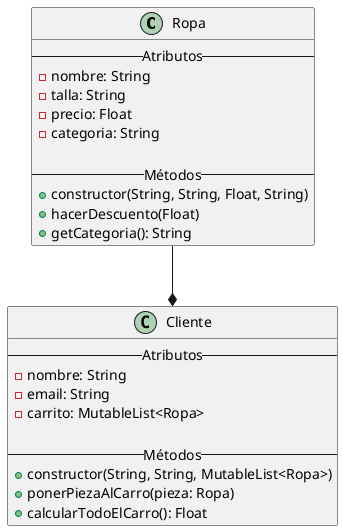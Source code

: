 @startuml
'https://plantuml.com/class-diagram


class Ropa {
    --Atributos--
    - nombre: String
    - talla: String
    - precio: Float
    - categoria: String

    --Métodos--
    + constructor(String, String, Float, String)
    + hacerDescuento(Float)
    + getCategoria(): String
}

class Cliente {
    --Atributos--
    - nombre: String
    - email: String
    - carrito: MutableList<Ropa>

    --Métodos--
    + constructor(String, String, MutableList<Ropa>)
    + ponerPiezaAlCarro(pieza: Ropa)
    + calcularTodoElCarro(): Float
}

Cliente *-up- Ropa

@enduml